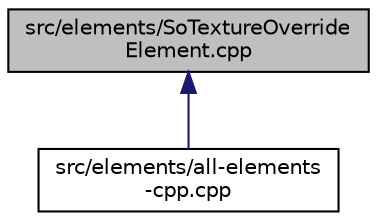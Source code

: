 digraph "src/elements/SoTextureOverrideElement.cpp"
{
 // LATEX_PDF_SIZE
  edge [fontname="Helvetica",fontsize="10",labelfontname="Helvetica",labelfontsize="10"];
  node [fontname="Helvetica",fontsize="10",shape=record];
  Node1 [label="src/elements/SoTextureOverride\lElement.cpp",height=0.2,width=0.4,color="black", fillcolor="grey75", style="filled", fontcolor="black",tooltip=" "];
  Node1 -> Node2 [dir="back",color="midnightblue",fontsize="10",style="solid",fontname="Helvetica"];
  Node2 [label="src/elements/all-elements\l-cpp.cpp",height=0.2,width=0.4,color="black", fillcolor="white", style="filled",URL="$all-elements-cpp_8cpp.html",tooltip=" "];
}
